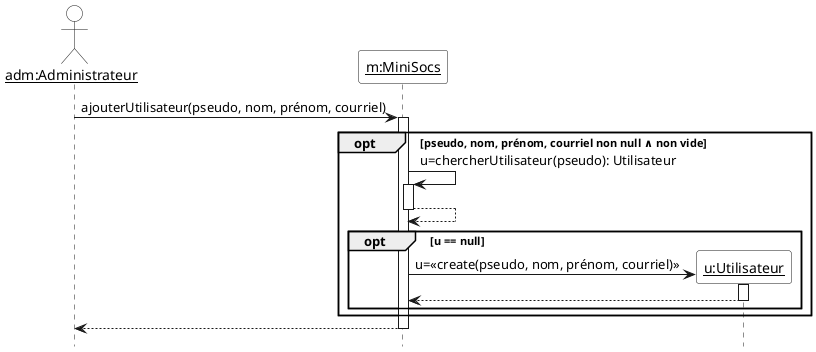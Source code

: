 @startuml

'Diagramme de séquence (PlantUML)'

'Configuration charte graphique'
hide footbox
skinparam sequenceParticipantBackgroundColor White
skinparam sequenceActorBackgroundColor White

'Déclaration des acteurs et des participants (déjà existants avant la séquence)'

actor "__adm:Administrateur__" as admin
participant "__m:MiniSocs__" as m

'Séquence avec les messages, les créations de participants, etc.'

admin -> m ++ : ajouterUtilisateur(pseudo, nom, prénom, courriel)
opt pseudo, nom, prénom, courriel non null ∧ non vide
  m -> m ++ : u=chercherUtilisateur(pseudo): Utilisateur
  return
  opt u == null
    create "__u:Utilisateur__" as u
    m -> "__u:Utilisateur__" as u ++ : u=<<create(pseudo, nom, prénom, courriel)>>
    return
  end
end
return
@enduml
